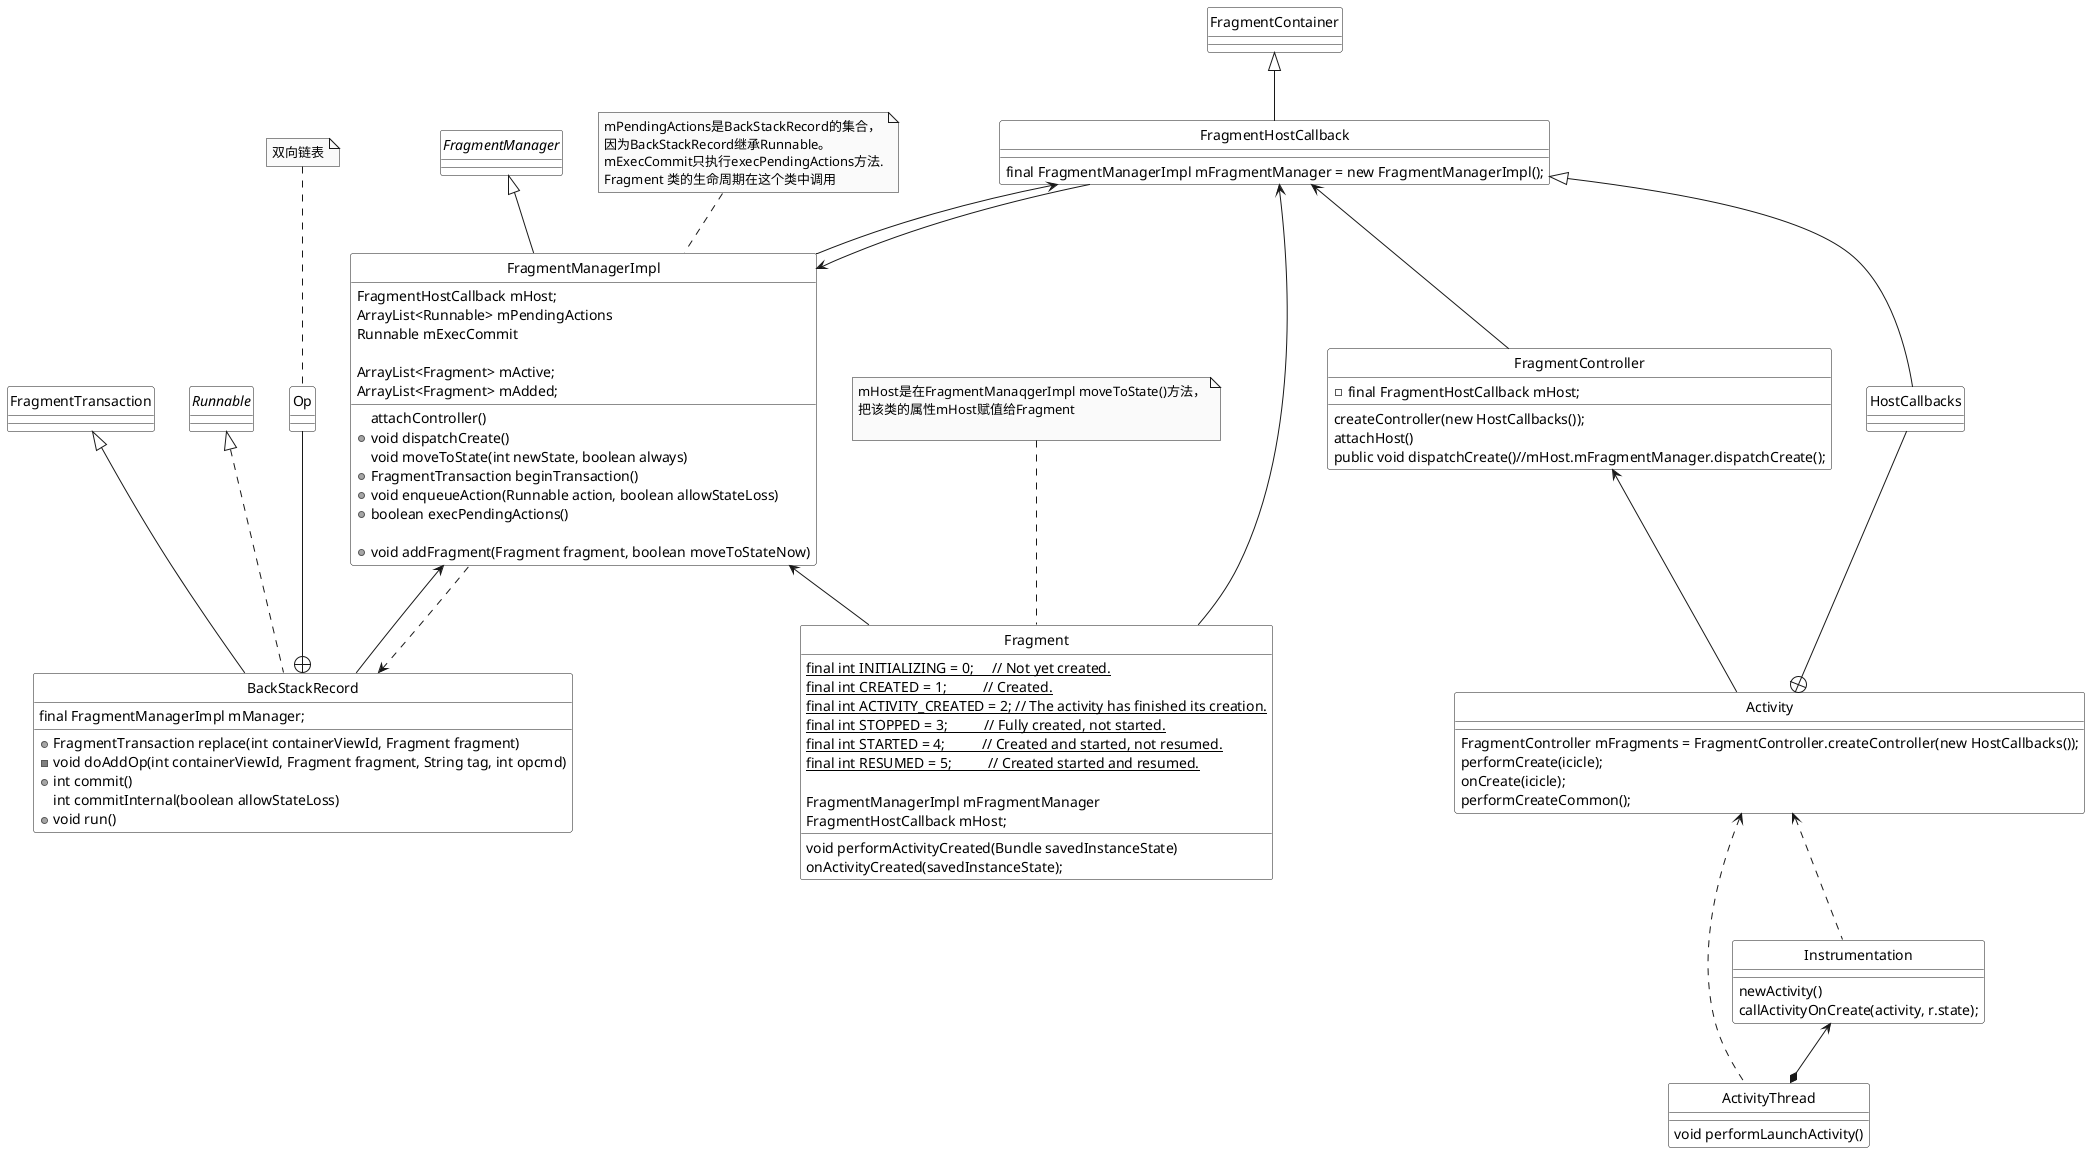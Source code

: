 @startuml

skinparam monochrome true
skinparam classBackgroundColor transparent
skinparam style strictuml


class ActivityThread {
	void performLaunchActivity()
}
class Instrumentation{
	newActivity()
	' 调用activity的perforCreate方法
	callActivityOnCreate(activity, r.state);
}
class Activity{
	FragmentController mFragments = FragmentController.createController(new HostCallbacks());
	performCreate(icicle);
	onCreate(icicle);
	performCreateCommon();
}
class FragmentController {

	- final FragmentHostCallback mHost;

	createController(new HostCallbacks());
	attachHost()
	public void dispatchCreate()//mHost.mFragmentManager.dispatchCreate();

}
class FragmentContainer {
	
}
class FragmentHostCallback extends FragmentContainer{
	final FragmentManagerImpl mFragmentManager = new FragmentManagerImpl();
}

abstract class FragmentManager {
	
}

class FragmentManagerImpl extends FragmentManager{
	
	FragmentHostCallback mHost;
	 ArrayList<Runnable> mPendingActions
	 Runnable mExecCommit

	ArrayList<Fragment> mActive;
	ArrayList<Fragment> mAdded;

	attachController()
	+ void dispatchCreate() 
	void moveToState(int newState, boolean always)
	+ FragmentTransaction beginTransaction() 
	+ void enqueueAction(Runnable action, boolean allowStateLoss)
	+ boolean execPendingActions()

	+ void addFragment(Fragment fragment, boolean moveToStateNow)
}
note top of FragmentManagerImpl
mPendingActions是BackStackRecord的集合，
因为BackStackRecord继承Runnable。
mExecCommit只执行execPendingActions方法.
Fragment 类的生命周期在这个类中调用
end note 

class Fragment{
    {static} final int INITIALIZING = 0;     // Not yet created.
    {static} final int CREATED = 1;          // Created.
    {static} final int ACTIVITY_CREATED = 2; // The activity has finished its creation.
    {static} final int STOPPED = 3;          // Fully created, not started.
    {static} final int STARTED = 4;          // Created and started, not resumed.
    {static} final int RESUMED = 5;          // Created started and resumed.

	FragmentManagerImpl mFragmentManager 
	FragmentHostCallback mHost;

	void performActivityCreated(Bundle savedInstanceState)
	onActivityCreated(savedInstanceState);
}
note top of Fragment
mHost是在FragmentManaqgerImpl moveToState()方法，
把该类的属性mHost赋值给Fragment

endnote

class BackStackRecord extends FragmentTransaction implements Runnable{
	final FragmentManagerImpl mManager;
	+ FragmentTransaction replace(int containerViewId, Fragment fragment)
	- void doAddOp(int containerViewId, Fragment fragment, String tag, int opcmd)
	+ int commit()
	int commitInternal(boolean allowStateLoss)
	+ void run()
}
class Op {
}
note top of Op
双向链表
end note 

Activity <.. ActivityThread


Instrumentation <--* ActivityThread

Activity <.. Instrumentation

FragmentController <-- Activity
FragmentHostCallback <-- FragmentController

HostCallbacks --+ Activity
FragmentHostCallback <|-- HostCallbacks

FragmentHostCallback <--FragmentManagerImpl 
FragmentManagerImpl <-- FragmentHostCallback
BackStackRecord <.. FragmentManagerImpl
FragmentManagerImpl <-- BackStackRecord
FragmentManagerImpl <-- Fragment
FragmentHostCallback <-- Fragment
Op --+ BackStackRecord

@enduml